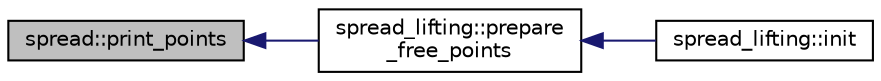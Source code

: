digraph "spread::print_points"
{
  edge [fontname="Helvetica",fontsize="10",labelfontname="Helvetica",labelfontsize="10"];
  node [fontname="Helvetica",fontsize="10",shape=record];
  rankdir="LR";
  Node2726 [label="spread::print_points",height=0.2,width=0.4,color="black", fillcolor="grey75", style="filled", fontcolor="black"];
  Node2726 -> Node2727 [dir="back",color="midnightblue",fontsize="10",style="solid",fontname="Helvetica"];
  Node2727 [label="spread_lifting::prepare\l_free_points",height=0.2,width=0.4,color="black", fillcolor="white", style="filled",URL="$d7/de2/classspread__lifting.html#a4f3dcebeef7dc6e8494c9e020e817267"];
  Node2727 -> Node2728 [dir="back",color="midnightblue",fontsize="10",style="solid",fontname="Helvetica"];
  Node2728 [label="spread_lifting::init",height=0.2,width=0.4,color="black", fillcolor="white", style="filled",URL="$d7/de2/classspread__lifting.html#a7ea5d1a50aa878daebd72c0b95cdc893"];
}
